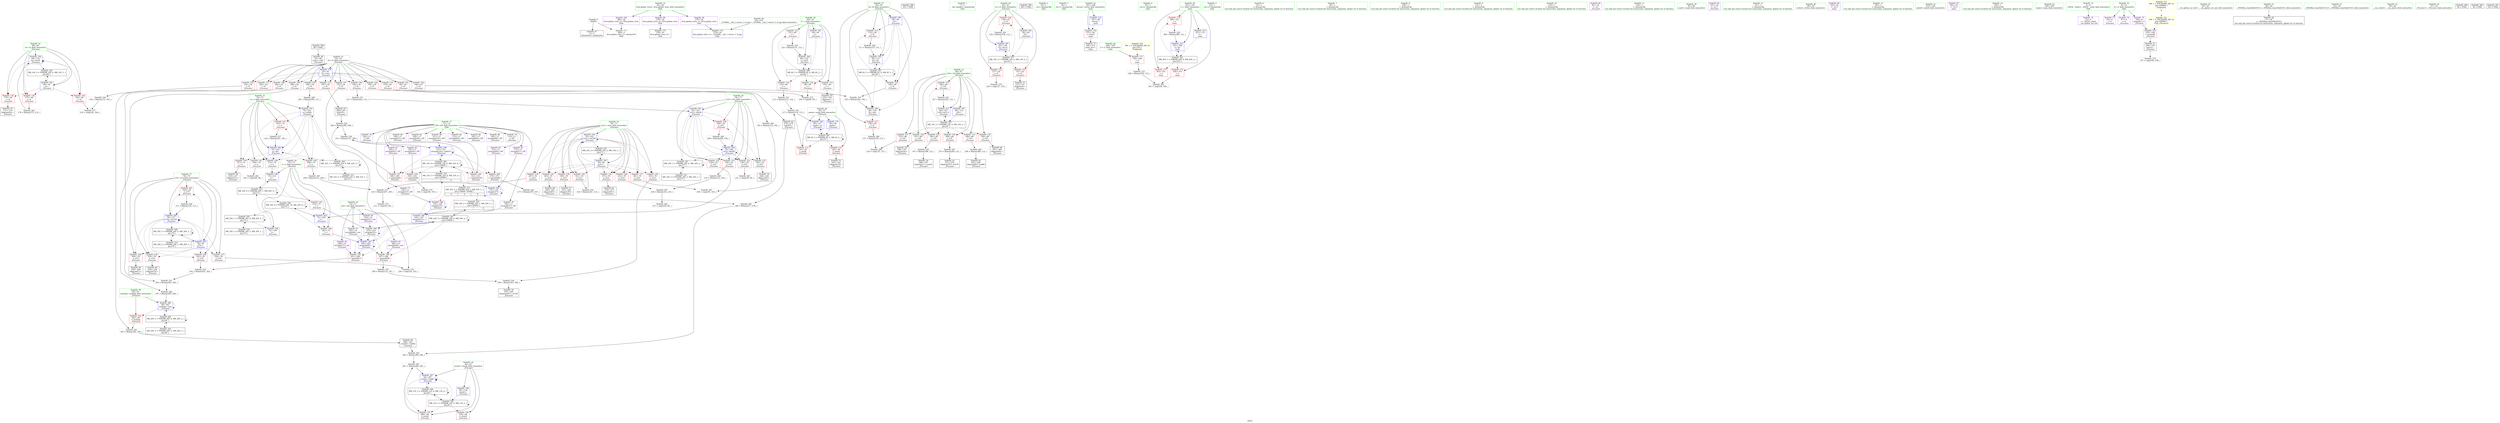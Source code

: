 digraph "SVFG" {
	label="SVFG";

	Node0x5580ebcca850 [shape=record,color=grey,label="{NodeID: 0\nNullPtr}"];
	Node0x5580ebcca850 -> Node0x5580ebcf4650[style=solid];
	Node0x5580ebcca850 -> Node0x5580ebcfd160[style=solid];
	Node0x5580ebd05e40 [shape=record,color=grey,label="{NodeID: 277\n165 = cmp(162, 164, )\n}"];
	Node0x5580ebcf8040 [shape=record,color=blue,label="{NodeID: 194\n68\<--176\nm\<--inc29\n_Z5scasev\n}"];
	Node0x5580ebcf8040 -> Node0x5580ebcfae70[style=dashed];
	Node0x5580ebcf8040 -> Node0x5580ebcfaf40[style=dashed];
	Node0x5580ebcf8040 -> Node0x5580ebcfb010[style=dashed];
	Node0x5580ebcf8040 -> Node0x5580ebcf8040[style=dashed];
	Node0x5580ebcf8040 -> Node0x5580ebd1e1a0[style=dashed];
	Node0x5580ebcf4c00 [shape=record,color=red,label="{NodeID: 111\n281\<--54\n\<--N\n_Z5scasev\n}"];
	Node0x5580ebcf4c00 -> Node0x5580ebd047c0[style=solid];
	Node0x5580ebcf35f0 [shape=record,color=green,label="{NodeID: 28\n60\<--61\ni\<--i_field_insensitive\n_Z5scasev\n}"];
	Node0x5580ebcf35f0 -> Node0x5580ebcfa170[style=solid];
	Node0x5580ebcf35f0 -> Node0x5580ebcfa240[style=solid];
	Node0x5580ebcf35f0 -> Node0x5580ebcfa310[style=solid];
	Node0x5580ebcf35f0 -> Node0x5580ebcfa3e0[style=solid];
	Node0x5580ebcf35f0 -> Node0x5580ebcfd4d0[style=solid];
	Node0x5580ebcf35f0 -> Node0x5580ebcfd740[style=solid];
	Node0x5580ebd39170 [shape=record,color=black,label="{NodeID: 388\n355 = PHI()\n}"];
	Node0x5580ebcfb280 [shape=record,color=red,label="{NodeID: 139\n207\<--70\n\<--m31\n_Z5scasev\n}"];
	Node0x5580ebcfb280 -> Node0x5580ebd01230[style=solid];
	Node0x5580ebcf5e20 [shape=record,color=black,label="{NodeID: 56\n188\<--187\nidxprom37\<--sub36\n_Z5scasev\n}"];
	Node0x5580ebd1faa0 [shape=record,color=black,label="{NodeID: 333\nMR_26V_2 = PHI(MR_26V_3, MR_26V_1, )\npts\{79 \}\n}"];
	Node0x5580ebd1faa0 -> Node0x5580ebd14b70[style=dashed];
	Node0x5580ebcf94f0 [shape=record,color=grey,label="{NodeID: 250\n322 = Binary(321, 112, )\n}"];
	Node0x5580ebcf94f0 -> Node0x5580ebcf8d40[style=solid];
	Node0x5580ebcfc940 [shape=record,color=red,label="{NodeID: 167\n296\<--295\n\<--arrayidx92\n_Z5scasev\n}"];
	Node0x5580ebcfc940 -> Node0x5580ebd01530[style=solid];
	Node0x5580ebcf74e0 [shape=record,color=purple,label="{NodeID: 84\n272\<--11\narrayidx80\<--DP\n_Z5scasev\n}"];
	Node0x5580ebced030 [shape=record,color=green,label="{NodeID: 1\n7\<--1\n__dso_handle\<--dummyObj\nGlob }"];
	Node0x5580ebd05fc0 [shape=record,color=grey,label="{NodeID: 278\n128 = cmp(127, 129, )\n}"];
	Node0x5580ebcf8110 [shape=record,color=blue,label="{NodeID: 195\n70\<--94\nm31\<--\n_Z5scasev\n}"];
	Node0x5580ebcf8110 -> Node0x5580ebcfb0e0[style=dashed];
	Node0x5580ebcf8110 -> Node0x5580ebcfb1b0[style=dashed];
	Node0x5580ebcf8110 -> Node0x5580ebcfb280[style=dashed];
	Node0x5580ebcf8110 -> Node0x5580ebcfb350[style=dashed];
	Node0x5580ebcf8110 -> Node0x5580ebcfb420[style=dashed];
	Node0x5580ebcf8110 -> Node0x5580ebcfb4f0[style=dashed];
	Node0x5580ebcf8110 -> Node0x5580ebcfb5c0[style=dashed];
	Node0x5580ebcf8110 -> Node0x5580ebcfb690[style=dashed];
	Node0x5580ebcf8110 -> Node0x5580ebcf8d40[style=dashed];
	Node0x5580ebcf8110 -> Node0x5580ebd1e6a0[style=dashed];
	Node0x5580ebcf4cd0 [shape=record,color=red,label="{NodeID: 112\n297\<--54\n\<--N\n_Z5scasev\n}"];
	Node0x5580ebcf4cd0 -> Node0x5580ebcf6710[style=solid];
	Node0x5580ebcf36c0 [shape=record,color=green,label="{NodeID: 29\n62\<--63\ni5\<--i5_field_insensitive\n_Z5scasev\n}"];
	Node0x5580ebcf36c0 -> Node0x5580ebcfa4b0[style=solid];
	Node0x5580ebcf36c0 -> Node0x5580ebcfa580[style=solid];
	Node0x5580ebcf36c0 -> Node0x5580ebcfa650[style=solid];
	Node0x5580ebcf36c0 -> Node0x5580ebcfd810[style=solid];
	Node0x5580ebcf36c0 -> Node0x5580ebcfd9b0[style=solid];
	Node0x5580ebd39240 [shape=record,color=black,label="{NodeID: 389\n365 = PHI()\n}"];
	Node0x5580ebcfb350 [shape=record,color=red,label="{NodeID: 140\n233\<--70\n\<--m31\n_Z5scasev\n}"];
	Node0x5580ebcfb350 -> Node0x5580ebd04f40[style=solid];
	Node0x5580ebcf5ef0 [shape=record,color=black,label="{NodeID: 57\n191\<--190\nidxprom39\<--\n_Z5scasev\n}"];
	Node0x5580ebd1ffa0 [shape=record,color=black,label="{NodeID: 334\nMR_28V_2 = PHI(MR_28V_3, MR_28V_1, )\npts\{81 \}\n}"];
	Node0x5580ebd1ffa0 -> Node0x5580ebd15070[style=dashed];
	Node0x5580ebcf9670 [shape=record,color=grey,label="{NodeID: 251\n115 = Binary(112, 114, )\n}"];
	Node0x5580ebcf9670 -> Node0x5580ebcf9970[style=solid];
	Node0x5580ebcfca10 [shape=record,color=red,label="{NodeID: 168\n307\<--306\n\<--arrayidx98\n_Z5scasev\n}"];
	Node0x5580ebcfca10 -> Node0x5580ebd00f30[style=solid];
	Node0x5580ebcf75b0 [shape=record,color=purple,label="{NodeID: 85\n275\<--11\narrayidx82\<--DP\n_Z5scasev\n}"];
	Node0x5580ebcf75b0 -> Node0x5580ebcfc870[style=solid];
	Node0x5580ebccad00 [shape=record,color=green,label="{NodeID: 2\n16\<--1\n.str\<--dummyObj\nGlob }"];
	Node0x5580ebd06140 [shape=record,color=grey,label="{NodeID: 279\n194 = cmp(193, 195, )\n}"];
	Node0x5580ebcf81e0 [shape=record,color=blue,label="{NodeID: 196\n72\<--199\nt\<--\n_Z5scasev\n}"];
	Node0x5580ebcf81e0 -> Node0x5580ebd1c8a0[style=dashed];
	Node0x5580ebcf4da0 [shape=record,color=red,label="{NodeID: 113\n116\<--56\n\<--mask\n_Z5scasev\n}"];
	Node0x5580ebcf4da0 -> Node0x5580ebcf9970[style=solid];
	Node0x5580ebcf3790 [shape=record,color=green,label="{NodeID: 30\n64\<--65\nresult\<--result_field_insensitive\n_Z5scasev\n}"];
	Node0x5580ebcf3790 -> Node0x5580ebcfa720[style=solid];
	Node0x5580ebcf3790 -> Node0x5580ebcfa7f0[style=solid];
	Node0x5580ebcf3790 -> Node0x5580ebcfdc20[style=solid];
	Node0x5580ebcf3790 -> Node0x5580ebcf8ad0[style=solid];
	Node0x5580ebcfb420 [shape=record,color=red,label="{NodeID: 141\n273\<--70\n\<--m31\n_Z5scasev\n}"];
	Node0x5580ebcfb420 -> Node0x5580ebcf6300[style=solid];
	Node0x5580ebcf5fc0 [shape=record,color=black,label="{NodeID: 58\n218\<--217\nidxprom51\<--\n_Z5scasev\n}"];
	Node0x5580ebd204a0 [shape=record,color=black,label="{NodeID: 335\nMR_32V_5 = PHI(MR_32V_8, MR_32V_4, )\npts\{130000 \}\n|{|<s2>8}}"];
	Node0x5580ebd204a0 -> Node0x5580ebcf7f70[style=dashed];
	Node0x5580ebd204a0 -> Node0x5580ebd15570[style=dashed];
	Node0x5580ebd204a0:s2 -> Node0x5580ebd1be70[style=dashed,color=blue];
	Node0x5580ebcf97f0 [shape=record,color=grey,label="{NodeID: 252\n265 = Binary(263, 264, )\n}"];
	Node0x5580ebcf97f0 -> Node0x5580ebcf8ef0[style=solid];
	Node0x5580ebcfcae0 [shape=record,color=red,label="{NodeID: 169\n312\<--311\n\<--arrayidx102\n_Z5scasev\n}"];
	Node0x5580ebcfcae0 -> Node0x5580ebd013b0[style=solid];
	Node0x5580ebcf7680 [shape=record,color=purple,label="{NodeID: 86\n292\<--11\narrayidx90\<--DP\n_Z5scasev\n}"];
	Node0x5580ebcce440 [shape=record,color=green,label="{NodeID: 3\n18\<--1\n.str.1\<--dummyObj\nGlob }"];
	Node0x5580ebd062c0 [shape=record,color=grey,label="{NodeID: 280\n158 = cmp(155, 157, )\n}"];
	Node0x5580ebcf82b0 [shape=record,color=blue,label="{NodeID: 197\n74\<--201\nx\<--sub44\n_Z5scasev\n}"];
	Node0x5580ebcf82b0 -> Node0x5580ebcfb900[style=dashed];
	Node0x5580ebcf82b0 -> Node0x5580ebcfb9d0[style=dashed];
	Node0x5580ebcf82b0 -> Node0x5580ebcfbaa0[style=dashed];
	Node0x5580ebcf82b0 -> Node0x5580ebcfbb70[style=dashed];
	Node0x5580ebcf82b0 -> Node0x5580ebcfbc40[style=dashed];
	Node0x5580ebcf82b0 -> Node0x5580ebcf8520[style=dashed];
	Node0x5580ebcf82b0 -> Node0x5580ebd13d70[style=dashed];
	Node0x5580ebcf4e70 [shape=record,color=red,label="{NodeID: 114\n142\<--56\n\<--mask\n_Z5scasev\n}"];
	Node0x5580ebcf4e70 -> Node0x5580ebcf5bb0[style=solid];
	Node0x5580ebcf3860 [shape=record,color=green,label="{NodeID: 31\n66\<--67\ni16\<--i16_field_insensitive\n_Z5scasev\n}"];
	Node0x5580ebcf3860 -> Node0x5580ebcfa8c0[style=solid];
	Node0x5580ebcf3860 -> Node0x5580ebcfa990[style=solid];
	Node0x5580ebcf3860 -> Node0x5580ebcfaa60[style=solid];
	Node0x5580ebcf3860 -> Node0x5580ebcfab30[style=solid];
	Node0x5580ebcf3860 -> Node0x5580ebcfac00[style=solid];
	Node0x5580ebcf3860 -> Node0x5580ebcfacd0[style=solid];
	Node0x5580ebcf3860 -> Node0x5580ebcfada0[style=solid];
	Node0x5580ebcf3860 -> Node0x5580ebcfdcf0[style=solid];
	Node0x5580ebcf3860 -> Node0x5580ebcf8e10[style=solid];
	Node0x5580ebcfb4f0 [shape=record,color=red,label="{NodeID: 142\n293\<--70\n\<--m31\n_Z5scasev\n}"];
	Node0x5580ebcfb4f0 -> Node0x5580ebcf6640[style=solid];
	Node0x5580ebcf6090 [shape=record,color=black,label="{NodeID: 59\n244\<--243\nidxprom65\<--\n_Z5scasev\n}"];
	Node0x5580ebd209a0 [shape=record,color=black,label="{NodeID: 336\nMR_34V_2 = PHI(MR_34V_3, MR_34V_1, )\npts\{150000 \}\n|{|<s1>8}}"];
	Node0x5580ebd209a0 -> Node0x5580ebd15a70[style=dashed];
	Node0x5580ebd209a0:s1 -> Node0x5580ebd1be70[style=dashed,color=blue];
	Node0x5580ebcf9970 [shape=record,color=grey,label="{NodeID: 253\n117 = Binary(116, 115, )\n}"];
	Node0x5580ebcf9970 -> Node0x5580ebcfd670[style=solid];
	Node0x5580ebcfcbb0 [shape=record,color=red,label="{NodeID: 170\n372\<--347\n\<--retval\nmain\n}"];
	Node0x5580ebcfcbb0 -> Node0x5580ebcf6a50[style=solid];
	Node0x5580ebcf7750 [shape=record,color=purple,label="{NodeID: 87\n295\<--11\narrayidx92\<--DP\n_Z5scasev\n}"];
	Node0x5580ebcf7750 -> Node0x5580ebcfc940[style=solid];
	Node0x5580ebcce4d0 [shape=record,color=green,label="{NodeID: 4\n20\<--1\n.str.2\<--dummyObj\nGlob }"];
	Node0x5580ebd06440 [shape=record,color=grey,label="{NodeID: 281\n184 = cmp(181, 183, )\n}"];
	Node0x5580ebcf8380 [shape=record,color=blue,label="{NodeID: 198\n72\<--213\nt\<--\n_Z5scasev\n}"];
	Node0x5580ebcf8380 -> Node0x5580ebcfb760[style=dashed];
	Node0x5580ebcf8380 -> Node0x5580ebd1c8a0[style=dashed];
	Node0x5580ebcf9f00 [shape=record,color=red,label="{NodeID: 115\n110\<--58\n\<--K\n_Z5scasev\n}"];
	Node0x5580ebcf9f00 -> Node0x5580ebcf9370[style=solid];
	Node0x5580ebcf3930 [shape=record,color=green,label="{NodeID: 32\n68\<--69\nm\<--m_field_insensitive\n_Z5scasev\n}"];
	Node0x5580ebcf3930 -> Node0x5580ebcfae70[style=solid];
	Node0x5580ebcf3930 -> Node0x5580ebcfaf40[style=solid];
	Node0x5580ebcf3930 -> Node0x5580ebcfb010[style=solid];
	Node0x5580ebcf3930 -> Node0x5580ebcf7ea0[style=solid];
	Node0x5580ebcf3930 -> Node0x5580ebcf8040[style=solid];
	Node0x5580ebcfb5c0 [shape=record,color=red,label="{NodeID: 143\n303\<--70\n\<--m31\n_Z5scasev\n}"];
	Node0x5580ebcfb5c0 -> Node0x5580ebd010b0[style=solid];
	Node0x5580ebcf6160 [shape=record,color=black,label="{NodeID: 60\n259\<--258\nidxprom74\<--\n_Z5scasev\n}"];
	Node0x5580ebcf9af0 [shape=record,color=grey,label="{NodeID: 254\n122 = Binary(121, 112, )\n}"];
	Node0x5580ebcf9af0 -> Node0x5580ebcfd740[style=solid];
	Node0x5580ebcfcc80 [shape=record,color=red,label="{NodeID: 171\n359\<--349\n\<--C\nmain\n}"];
	Node0x5580ebcfcc80 -> Node0x5580ebd056c0[style=solid];
	Node0x5580ebcf7820 [shape=record,color=purple,label="{NodeID: 88\n302\<--11\narrayidx96\<--DP\n_Z5scasev\n}"];
	Node0x5580ebcce200 [shape=record,color=green,label="{NodeID: 5\n22\<--1\n.str.3\<--dummyObj\nGlob }"];
	Node0x5580ebd065c0 [shape=record,color=grey,label="{NodeID: 282\n237 = cmp(236, 94, )\n}"];
	Node0x5580ebcf8450 [shape=record,color=blue,label="{NodeID: 199\n219\<--216\narrayidx52\<--\n_Z5scasev\n}"];
	Node0x5580ebcf8450 -> Node0x5580ebcfc7a0[style=dashed];
	Node0x5580ebcf8450 -> Node0x5580ebcfca10[style=dashed];
	Node0x5580ebcf8450 -> Node0x5580ebcf8450[style=dashed];
	Node0x5580ebcf8450 -> Node0x5580ebcf8790[style=dashed];
	Node0x5580ebcf8450 -> Node0x5580ebd15a70[style=dashed];
	Node0x5580ebcf9fd0 [shape=record,color=red,label="{NodeID: 116\n149\<--58\n\<--K\n_Z5scasev\n}"];
	Node0x5580ebcf9fd0 -> Node0x5580ebd053c0[style=solid];
	Node0x5580ebcf3a00 [shape=record,color=green,label="{NodeID: 33\n70\<--71\nm31\<--m31_field_insensitive\n_Z5scasev\n}"];
	Node0x5580ebcf3a00 -> Node0x5580ebcfb0e0[style=solid];
	Node0x5580ebcf3a00 -> Node0x5580ebcfb1b0[style=solid];
	Node0x5580ebcf3a00 -> Node0x5580ebcfb280[style=solid];
	Node0x5580ebcf3a00 -> Node0x5580ebcfb350[style=solid];
	Node0x5580ebcf3a00 -> Node0x5580ebcfb420[style=solid];
	Node0x5580ebcf3a00 -> Node0x5580ebcfb4f0[style=solid];
	Node0x5580ebcf3a00 -> Node0x5580ebcfb5c0[style=solid];
	Node0x5580ebcf3a00 -> Node0x5580ebcfb690[style=solid];
	Node0x5580ebcf3a00 -> Node0x5580ebcf8110[style=solid];
	Node0x5580ebcf3a00 -> Node0x5580ebcf8d40[style=solid];
	Node0x5580ebcfb690 [shape=record,color=red,label="{NodeID: 144\n321\<--70\n\<--m31\n_Z5scasev\n}"];
	Node0x5580ebcfb690 -> Node0x5580ebcf94f0[style=solid];
	Node0x5580ebcf6230 [shape=record,color=black,label="{NodeID: 61\n271\<--270\nidxprom79\<--sub78\n_Z5scasev\n}"];
	Node0x5580ebcf9c70 [shape=record,color=grey,label="{NodeID: 255\n263 = Binary(261, 262, )\n}"];
	Node0x5580ebcf9c70 -> Node0x5580ebcf97f0[style=solid];
	Node0x5580ebcfcd50 [shape=record,color=red,label="{NodeID: 172\n358\<--351\n\<--i\nmain\n}"];
	Node0x5580ebcfcd50 -> Node0x5580ebd06a40[style=solid];
	Node0x5580ebcf78f0 [shape=record,color=purple,label="{NodeID: 89\n311\<--11\narrayidx102\<--DP\n_Z5scasev\n}"];
	Node0x5580ebcf78f0 -> Node0x5580ebcfcae0[style=solid];
	Node0x5580ebcf78f0 -> Node0x5580ebcf8ba0[style=solid];
	Node0x5580ebcce290 [shape=record,color=green,label="{NodeID: 6\n25\<--1\n\<--dummyObj\nCan only get source location for instruction, argument, global var or function.}"];
	Node0x5580ebd06740 [shape=record,color=grey,label="{NodeID: 283\n231 = cmp(230, 94, )\n}"];
	Node0x5580ebcf8520 [shape=record,color=blue,label="{NodeID: 200\n74\<--223\nx\<--dec\n_Z5scasev\n}"];
	Node0x5580ebcf8520 -> Node0x5580ebcfb900[style=dashed];
	Node0x5580ebcf8520 -> Node0x5580ebcfb9d0[style=dashed];
	Node0x5580ebcf8520 -> Node0x5580ebcfbaa0[style=dashed];
	Node0x5580ebcf8520 -> Node0x5580ebcfbb70[style=dashed];
	Node0x5580ebcf8520 -> Node0x5580ebcfbc40[style=dashed];
	Node0x5580ebcf8520 -> Node0x5580ebcf8520[style=dashed];
	Node0x5580ebcf8520 -> Node0x5580ebd13d70[style=dashed];
	Node0x5580ebcfa0a0 [shape=record,color=red,label="{NodeID: 117\n156\<--58\n\<--K\n_Z5scasev\n}"];
	Node0x5580ebcfa0a0 -> Node0x5580ebd04dc0[style=solid];
	Node0x5580ebcf3ad0 [shape=record,color=green,label="{NodeID: 34\n72\<--73\nt\<--t_field_insensitive\n_Z5scasev\n}"];
	Node0x5580ebcf3ad0 -> Node0x5580ebcfb760[style=solid];
	Node0x5580ebcf3ad0 -> Node0x5580ebcfb830[style=solid];
	Node0x5580ebcf3ad0 -> Node0x5580ebcf81e0[style=solid];
	Node0x5580ebcf3ad0 -> Node0x5580ebcf8380[style=solid];
	Node0x5580ebcf3ad0 -> Node0x5580ebcf86c0[style=solid];
	Node0x5580ebcfb760 [shape=record,color=red,label="{NodeID: 145\n216\<--72\n\<--t\n_Z5scasev\n}"];
	Node0x5580ebcfb760 -> Node0x5580ebcf8450[style=solid];
	Node0x5580ebcf6300 [shape=record,color=black,label="{NodeID: 62\n274\<--273\nidxprom81\<--\n_Z5scasev\n}"];
	Node0x5580ebcf9df0 [shape=record,color=grey,label="{NodeID: 256\n187 = Binary(186, 112, )\n}"];
	Node0x5580ebcf9df0 -> Node0x5580ebcf5e20[style=solid];
	Node0x5580ebcfce20 [shape=record,color=red,label="{NodeID: 173\n363\<--351\n\<--i\nmain\n}"];
	Node0x5580ebcf79c0 [shape=record,color=purple,label="{NodeID: 90\n219\<--14\narrayidx52\<--nxt\n_Z5scasev\n}"];
	Node0x5580ebcf79c0 -> Node0x5580ebcf8450[style=solid];
	Node0x5580ebcce320 [shape=record,color=green,label="{NodeID: 7\n94\<--1\n\<--dummyObj\nCan only get source location for instruction, argument, global var or function.}"];
	Node0x5580ebd068c0 [shape=record,color=grey,label="{NodeID: 284\n205 = cmp(204, 94, )\n}"];
	Node0x5580ebcf85f0 [shape=record,color=blue,label="{NodeID: 201\n76\<--227\nx55\<--sub56\n_Z5scasev\n}"];
	Node0x5580ebcf85f0 -> Node0x5580ebcfbd10[style=dashed];
	Node0x5580ebcf85f0 -> Node0x5580ebcfbde0[style=dashed];
	Node0x5580ebcf85f0 -> Node0x5580ebcfbeb0[style=dashed];
	Node0x5580ebcf85f0 -> Node0x5580ebcfbf80[style=dashed];
	Node0x5580ebcf85f0 -> Node0x5580ebcfc050[style=dashed];
	Node0x5580ebcf85f0 -> Node0x5580ebcf8860[style=dashed];
	Node0x5580ebcf85f0 -> Node0x5580ebd14a80[style=dashed];
	Node0x5580ebcfa170 [shape=record,color=red,label="{NodeID: 118\n98\<--60\n\<--i\n_Z5scasev\n}"];
	Node0x5580ebcfa170 -> Node0x5580ebd05b40[style=solid];
	Node0x5580ebcf3ba0 [shape=record,color=green,label="{NodeID: 35\n74\<--75\nx\<--x_field_insensitive\n_Z5scasev\n}"];
	Node0x5580ebcf3ba0 -> Node0x5580ebcfb900[style=solid];
	Node0x5580ebcf3ba0 -> Node0x5580ebcfb9d0[style=solid];
	Node0x5580ebcf3ba0 -> Node0x5580ebcfbaa0[style=solid];
	Node0x5580ebcf3ba0 -> Node0x5580ebcfbb70[style=solid];
	Node0x5580ebcf3ba0 -> Node0x5580ebcfbc40[style=solid];
	Node0x5580ebcf3ba0 -> Node0x5580ebcf82b0[style=solid];
	Node0x5580ebcf3ba0 -> Node0x5580ebcf8520[style=solid];
	Node0x5580ebcfb830 [shape=record,color=red,label="{NodeID: 146\n242\<--72\n\<--t\n_Z5scasev\n}"];
	Node0x5580ebcfb830 -> Node0x5580ebcf8790[style=solid];
	Node0x5580ebcf63d0 [shape=record,color=black,label="{NodeID: 63\n279\<--278\nconv83\<--\n_Z5scasev\n}"];
	Node0x5580ebcf63d0 -> Node0x5580ebd04940[style=solid];
	Node0x5580ebd04040 [shape=record,color=grey,label="{NodeID: 257\n223 = Binary(222, 199, )\n}"];
	Node0x5580ebd04040 -> Node0x5580ebcf8520[style=solid];
	Node0x5580ebcfcef0 [shape=record,color=red,label="{NodeID: 174\n368\<--351\n\<--i\nmain\n}"];
	Node0x5580ebcfcef0 -> Node0x5580ebd041c0[style=solid];
	Node0x5580ebcf7a90 [shape=record,color=purple,label="{NodeID: 91\n245\<--14\narrayidx66\<--nxt\n_Z5scasev\n}"];
	Node0x5580ebcf7a90 -> Node0x5580ebcf8790[style=solid];
	Node0x5580ebcceb50 [shape=record,color=green,label="{NodeID: 8\n108\<--1\n\<--dummyObj\nCan only get source location for instruction, argument, global var or function.}"];
	Node0x5580ebd06a40 [shape=record,color=grey,label="{NodeID: 285\n361 = cmp(358, 360, )\n}"];
	Node0x5580ebcf86c0 [shape=record,color=blue,label="{NodeID: 202\n72\<--239\nt\<--\n_Z5scasev\n}"];
	Node0x5580ebcf86c0 -> Node0x5580ebcfb830[style=dashed];
	Node0x5580ebcf86c0 -> Node0x5580ebd11f70[style=dashed];
	Node0x5580ebcfa240 [shape=record,color=red,label="{NodeID: 119\n102\<--60\n\<--i\n_Z5scasev\n}"];
	Node0x5580ebcfa240 -> Node0x5580ebcf5940[style=solid];
	Node0x5580ebcf3c70 [shape=record,color=green,label="{NodeID: 36\n76\<--77\nx55\<--x55_field_insensitive\n_Z5scasev\n}"];
	Node0x5580ebcf3c70 -> Node0x5580ebcfbd10[style=solid];
	Node0x5580ebcf3c70 -> Node0x5580ebcfbde0[style=solid];
	Node0x5580ebcf3c70 -> Node0x5580ebcfbeb0[style=solid];
	Node0x5580ebcf3c70 -> Node0x5580ebcfbf80[style=solid];
	Node0x5580ebcf3c70 -> Node0x5580ebcfc050[style=solid];
	Node0x5580ebcf3c70 -> Node0x5580ebcf85f0[style=solid];
	Node0x5580ebcf3c70 -> Node0x5580ebcf8860[style=solid];
	Node0x5580ebd19670 [shape=record,color=black,label="{NodeID: 313\nMR_10V_3 = PHI(MR_10V_4, MR_10V_2, )\npts\{63 \}\n}"];
	Node0x5580ebd19670 -> Node0x5580ebcfa4b0[style=dashed];
	Node0x5580ebd19670 -> Node0x5580ebcfa580[style=dashed];
	Node0x5580ebd19670 -> Node0x5580ebcfa650[style=dashed];
	Node0x5580ebd19670 -> Node0x5580ebcfd9b0[style=dashed];
	Node0x5580ebcfb900 [shape=record,color=red,label="{NodeID: 147\n204\<--74\n\<--x\n_Z5scasev\n}"];
	Node0x5580ebcfb900 -> Node0x5580ebd068c0[style=solid];
	Node0x5580ebcf64a0 [shape=record,color=black,label="{NodeID: 64\n284\<--283\nconv85\<--sub84\n_Z5scasev\n}"];
	Node0x5580ebcf64a0 -> Node0x5580ebd01e30[style=solid];
	Node0x5580ebd041c0 [shape=record,color=grey,label="{NodeID: 258\n369 = Binary(368, 112, )\n}"];
	Node0x5580ebd041c0 -> Node0x5580ebcfffb0[style=solid];
	Node0x5580ebcfcfc0 [shape=record,color=blue,label="{NodeID: 175\n378\<--25\nllvm.global_ctors_0\<--\nGlob }"];
	Node0x5580ebcf7b60 [shape=record,color=purple,label="{NodeID: 92\n260\<--14\narrayidx75\<--nxt\n_Z5scasev\n}"];
	Node0x5580ebcf7b60 -> Node0x5580ebcfc7a0[style=solid];
	Node0x5580ebccebe0 [shape=record,color=green,label="{NodeID: 9\n112\<--1\n\<--dummyObj\nCan only get source location for instruction, argument, global var or function.}"];
	Node0x5580ebcf8790 [shape=record,color=blue,label="{NodeID: 203\n245\<--242\narrayidx66\<--\n_Z5scasev\n}"];
	Node0x5580ebcf8790 -> Node0x5580ebcfc7a0[style=dashed];
	Node0x5580ebcf8790 -> Node0x5580ebcfca10[style=dashed];
	Node0x5580ebcf8790 -> Node0x5580ebcf8790[style=dashed];
	Node0x5580ebcf8790 -> Node0x5580ebd15a70[style=dashed];
	Node0x5580ebcfa310 [shape=record,color=red,label="{NodeID: 120\n114\<--60\n\<--i\n_Z5scasev\n}"];
	Node0x5580ebcfa310 -> Node0x5580ebcf9670[style=solid];
	Node0x5580ebcf3d40 [shape=record,color=green,label="{NodeID: 37\n78\<--79\nx70\<--x70_field_insensitive\n_Z5scasev\n}"];
	Node0x5580ebcf3d40 -> Node0x5580ebcfc120[style=solid];
	Node0x5580ebcf3d40 -> Node0x5580ebcfc1f0[style=solid];
	Node0x5580ebcf3d40 -> Node0x5580ebcfc2c0[style=solid];
	Node0x5580ebcf3d40 -> Node0x5580ebcfc390[style=solid];
	Node0x5580ebcf3d40 -> Node0x5580ebcfc460[style=solid];
	Node0x5580ebcf3d40 -> Node0x5580ebcf8930[style=solid];
	Node0x5580ebcf3d40 -> Node0x5580ebcf8c70[style=solid];
	Node0x5580ebcfb9d0 [shape=record,color=red,label="{NodeID: 148\n208\<--74\n\<--x\n_Z5scasev\n}"];
	Node0x5580ebcfb9d0 -> Node0x5580ebd04c40[style=solid];
	Node0x5580ebcf6570 [shape=record,color=black,label="{NodeID: 65\n291\<--290\nidxprom89\<--sub88\n_Z5scasev\n}"];
	Node0x5580ebd04340 [shape=record,color=grey,label="{NodeID: 259\n139 = Binary(138, 112, )\n}"];
	Node0x5580ebd04340 -> Node0x5580ebcfd9b0[style=solid];
	Node0x5580ebcfd090 [shape=record,color=blue,label="{NodeID: 176\n379\<--26\nllvm.global_ctors_1\<--_GLOBAL__sub_I_voover_3_0.cpp\nGlob }"];
	Node0x5580ebcf7c30 [shape=record,color=purple,label="{NodeID: 93\n306\<--14\narrayidx98\<--nxt\n_Z5scasev\n}"];
	Node0x5580ebcf7c30 -> Node0x5580ebcfca10[style=solid];
	Node0x5580ebccec70 [shape=record,color=green,label="{NodeID: 10\n129\<--1\n\<--dummyObj\nCan only get source location for instruction, argument, global var or function.}"];
	Node0x5580ebd11070 [shape=record,color=black,label="{NodeID: 287\nMR_4V_3 = PHI(MR_4V_5, MR_4V_2, )\npts\{57 \}\n}"];
	Node0x5580ebd11070 -> Node0x5580ebcf4da0[style=dashed];
	Node0x5580ebd11070 -> Node0x5580ebcf4e70[style=dashed];
	Node0x5580ebd11070 -> Node0x5580ebcfd670[style=dashed];
	Node0x5580ebd11070 -> Node0x5580ebd11070[style=dashed];
	Node0x5580ebcf8860 [shape=record,color=blue,label="{NodeID: 204\n76\<--249\nx55\<--dec68\n_Z5scasev\n}"];
	Node0x5580ebcf8860 -> Node0x5580ebcfbd10[style=dashed];
	Node0x5580ebcf8860 -> Node0x5580ebcfbde0[style=dashed];
	Node0x5580ebcf8860 -> Node0x5580ebcfbeb0[style=dashed];
	Node0x5580ebcf8860 -> Node0x5580ebcfbf80[style=dashed];
	Node0x5580ebcf8860 -> Node0x5580ebcfc050[style=dashed];
	Node0x5580ebcf8860 -> Node0x5580ebcf8860[style=dashed];
	Node0x5580ebcf8860 -> Node0x5580ebd14a80[style=dashed];
	Node0x5580ebcfa3e0 [shape=record,color=red,label="{NodeID: 121\n121\<--60\n\<--i\n_Z5scasev\n}"];
	Node0x5580ebcfa3e0 -> Node0x5580ebcf9af0[style=solid];
	Node0x5580ebcf3e10 [shape=record,color=green,label="{NodeID: 38\n80\<--81\nwaiting\<--waiting_field_insensitive\n_Z5scasev\n}"];
	Node0x5580ebcf3e10 -> Node0x5580ebcfc530[style=solid];
	Node0x5580ebcf3e10 -> Node0x5580ebcf8a00[style=solid];
	Node0x5580ebcfbaa0 [shape=record,color=red,label="{NodeID: 149\n213\<--74\n\<--x\n_Z5scasev\n}"];
	Node0x5580ebcfbaa0 -> Node0x5580ebcf8380[style=solid];
	Node0x5580ebcf6640 [shape=record,color=black,label="{NodeID: 66\n294\<--293\nidxprom91\<--\n_Z5scasev\n}"];
	Node0x5580ebd044c0 [shape=record,color=grey,label="{NodeID: 260\n290 = Binary(289, 112, )\n}"];
	Node0x5580ebd044c0 -> Node0x5580ebcf6570[style=solid];
	Node0x5580ebcfd160 [shape=record,color=blue, style = dotted,label="{NodeID: 177\n380\<--3\nllvm.global_ctors_2\<--dummyVal\nGlob }"];
	Node0x5580ebcf7d00 [shape=record,color=purple,label="{NodeID: 94\n82\<--16\n\<--.str\n_Z5scasev\n}"];
	Node0x5580ebcced00 [shape=record,color=green,label="{NodeID: 11\n136\<--1\n\<--dummyObj\nCan only get source location for instruction, argument, global var or function.}"];
	Node0x5580ebcf8930 [shape=record,color=blue,label="{NodeID: 205\n78\<--94\nx70\<--\n_Z5scasev\n}"];
	Node0x5580ebcf8930 -> Node0x5580ebcfc120[style=dashed];
	Node0x5580ebcf8930 -> Node0x5580ebcfc1f0[style=dashed];
	Node0x5580ebcf8930 -> Node0x5580ebcfc2c0[style=dashed];
	Node0x5580ebcf8930 -> Node0x5580ebcfc390[style=dashed];
	Node0x5580ebcf8930 -> Node0x5580ebcfc460[style=dashed];
	Node0x5580ebcf8930 -> Node0x5580ebcf8c70[style=dashed];
	Node0x5580ebcf8930 -> Node0x5580ebd14b70[style=dashed];
	Node0x5580ebcfa4b0 [shape=record,color=red,label="{NodeID: 122\n127\<--62\n\<--i5\n_Z5scasev\n}"];
	Node0x5580ebcfa4b0 -> Node0x5580ebd05fc0[style=solid];
	Node0x5580ebcf3ee0 [shape=record,color=green,label="{NodeID: 39\n85\<--86\nscanf\<--scanf_field_insensitive\n}"];
	Node0x5580ebcfbb70 [shape=record,color=red,label="{NodeID: 150\n217\<--74\n\<--x\n_Z5scasev\n}"];
	Node0x5580ebcfbb70 -> Node0x5580ebcf5fc0[style=solid];
	Node0x5580ebcf6710 [shape=record,color=black,label="{NodeID: 67\n298\<--297\nconv93\<--\n_Z5scasev\n}"];
	Node0x5580ebcf6710 -> Node0x5580ebd01530[style=solid];
	Node0x5580ebd04640 [shape=record,color=grey,label="{NodeID: 261\n287 = Binary(286, 285, )\n}"];
	Node0x5580ebd04640 -> Node0x5580ebcf8ad0[style=solid];
	Node0x5580ebcfd260 [shape=record,color=blue,label="{NodeID: 178\n54\<--91\nN\<--conv\n_Z5scasev\n}"];
	Node0x5580ebcfd260 -> Node0x5580ebcf5400[style=dashed];
	Node0x5580ebcfd260 -> Node0x5580ebcf54d0[style=dashed];
	Node0x5580ebcfd260 -> Node0x5580ebcf55a0[style=dashed];
	Node0x5580ebcfd260 -> Node0x5580ebcf5670[style=dashed];
	Node0x5580ebcfd260 -> Node0x5580ebcf4720[style=dashed];
	Node0x5580ebcfd260 -> Node0x5580ebcf47f0[style=dashed];
	Node0x5580ebcfd260 -> Node0x5580ebcf48c0[style=dashed];
	Node0x5580ebcfd260 -> Node0x5580ebcf4990[style=dashed];
	Node0x5580ebcfd260 -> Node0x5580ebcf4a60[style=dashed];
	Node0x5580ebcfd260 -> Node0x5580ebcf4b30[style=dashed];
	Node0x5580ebcfd260 -> Node0x5580ebcf4c00[style=dashed];
	Node0x5580ebcfd260 -> Node0x5580ebcf4cd0[style=dashed];
	Node0x5580ebcf7dd0 [shape=record,color=purple,label="{NodeID: 95\n331\<--18\n\<--.str.1\n_Z5scasev\n}"];
	Node0x5580ebccf930 [shape=record,color=green,label="{NodeID: 12\n147\<--1\n\<--dummyObj\nCan only get source location for instruction, argument, global var or function.}"];
	Node0x5580ebd11a70 [shape=record,color=black,label="{NodeID: 289\nMR_8V_3 = PHI(MR_8V_4, MR_8V_2, )\npts\{61 \}\n}"];
	Node0x5580ebd11a70 -> Node0x5580ebcfa170[style=dashed];
	Node0x5580ebd11a70 -> Node0x5580ebcfa240[style=dashed];
	Node0x5580ebd11a70 -> Node0x5580ebcfa310[style=dashed];
	Node0x5580ebd11a70 -> Node0x5580ebcfa3e0[style=dashed];
	Node0x5580ebd11a70 -> Node0x5580ebcfd740[style=dashed];
	Node0x5580ebcf8a00 [shape=record,color=blue,label="{NodeID: 206\n80\<--267\nwaiting\<--rem\n_Z5scasev\n}"];
	Node0x5580ebcf8a00 -> Node0x5580ebcfc530[style=dashed];
	Node0x5580ebcf8a00 -> Node0x5580ebcf8a00[style=dashed];
	Node0x5580ebcf8a00 -> Node0x5580ebd15070[style=dashed];
	Node0x5580ebcfa580 [shape=record,color=red,label="{NodeID: 123\n131\<--62\n\<--i5\n_Z5scasev\n}"];
	Node0x5580ebcfa580 -> Node0x5580ebcf5ae0[style=solid];
	Node0x5580ebcf3fe0 [shape=record,color=green,label="{NodeID: 40\n89\<--90\nstrlen\<--strlen_field_insensitive\n}"];
	Node0x5580ebcfbc40 [shape=record,color=red,label="{NodeID: 151\n222\<--74\n\<--x\n_Z5scasev\n}"];
	Node0x5580ebcfbc40 -> Node0x5580ebd04040[style=solid];
	Node0x5580ebcf67e0 [shape=record,color=black,label="{NodeID: 68\n301\<--300\nidxprom95\<--\n_Z5scasev\n}"];
	Node0x5580ebd047c0 [shape=record,color=grey,label="{NodeID: 262\n283 = Binary(281, 282, )\n}"];
	Node0x5580ebd047c0 -> Node0x5580ebcf64a0[style=solid];
	Node0x5580ebcfd330 [shape=record,color=blue,label="{NodeID: 179\n56\<--94\nmask\<--\n_Z5scasev\n}"];
	Node0x5580ebcfd330 -> Node0x5580ebd11070[style=dashed];
	Node0x5580ebcf4f60 [shape=record,color=purple,label="{NodeID: 96\n354\<--20\n\<--.str.2\nmain\n}"];
	Node0x5580ebccf9c0 [shape=record,color=green,label="{NodeID: 13\n195\<--1\n\<--dummyObj\nCan only get source location for instruction, argument, global var or function.}"];
	Node0x5580ebd11f70 [shape=record,color=black,label="{NodeID: 290\nMR_20V_9 = PHI(MR_20V_10, MR_20V_6, )\npts\{73 \}\n}"];
	Node0x5580ebd11f70 -> Node0x5580ebcfb830[style=dashed];
	Node0x5580ebd11f70 -> Node0x5580ebcf86c0[style=dashed];
	Node0x5580ebd11f70 -> Node0x5580ebd11f70[style=dashed];
	Node0x5580ebd11f70 -> Node0x5580ebd13870[style=dashed];
	Node0x5580ebcf8ad0 [shape=record,color=blue,label="{NodeID: 207\n64\<--287\nresult\<--add87\n_Z5scasev\n}"];
	Node0x5580ebcf8ad0 -> Node0x5580ebcfa720[style=dashed];
	Node0x5580ebcf8ad0 -> Node0x5580ebcf8ad0[style=dashed];
	Node0x5580ebcf8ad0 -> Node0x5580ebd16970[style=dashed];
	Node0x5580ebcfa650 [shape=record,color=red,label="{NodeID: 124\n138\<--62\n\<--i5\n_Z5scasev\n}"];
	Node0x5580ebcfa650 -> Node0x5580ebd04340[style=solid];
	Node0x5580ebcf40e0 [shape=record,color=green,label="{NodeID: 41\n333\<--334\nprintf\<--printf_field_insensitive\n}"];
	Node0x5580ebd00f30 [shape=record,color=grey,label="{NodeID: 235\n308 = Binary(112, 307, )\n}"];
	Node0x5580ebd00f30 -> Node0x5580ebd010b0[style=solid];
	Node0x5580ebcfbd10 [shape=record,color=red,label="{NodeID: 152\n230\<--76\n\<--x55\n_Z5scasev\n}"];
	Node0x5580ebcfbd10 -> Node0x5580ebd06740[style=solid];
	Node0x5580ebcf68b0 [shape=record,color=black,label="{NodeID: 69\n305\<--304\nidxprom97\<--\n_Z5scasev\n}"];
	Node0x5580ebd04940 [shape=record,color=grey,label="{NodeID: 263\n280 = Binary(277, 279, )\n}"];
	Node0x5580ebd04940 -> Node0x5580ebd01e30[style=solid];
	Node0x5580ebcfd400 [shape=record,color=blue,label="{NodeID: 180\n58\<--94\nK\<--\n_Z5scasev\n}"];
	Node0x5580ebcfd400 -> Node0x5580ebcf9f00[style=dashed];
	Node0x5580ebcfd400 -> Node0x5580ebcf9fd0[style=dashed];
	Node0x5580ebcfd400 -> Node0x5580ebcfd5a0[style=dashed];
	Node0x5580ebcfd400 -> Node0x5580ebcfdb50[style=dashed];
	Node0x5580ebcfd400 -> Node0x5580ebd16470[style=dashed];
	Node0x5580ebcf5030 [shape=record,color=purple,label="{NodeID: 97\n364\<--22\n\<--.str.3\nmain\n}"];
	Node0x5580ebccfa90 [shape=record,color=green,label="{NodeID: 14\n199\<--1\n\<--dummyObj\nCan only get source location for instruction, argument, global var or function.}"];
	Node0x5580ebcf8ba0 [shape=record,color=blue,label="{NodeID: 208\n311\<--313\narrayidx102\<--add103\n_Z5scasev\n}"];
	Node0x5580ebcf8ba0 -> Node0x5580ebcfc870[style=dashed];
	Node0x5580ebcf8ba0 -> Node0x5580ebcfc940[style=dashed];
	Node0x5580ebcf8ba0 -> Node0x5580ebcfcae0[style=dashed];
	Node0x5580ebcf8ba0 -> Node0x5580ebcf8ba0[style=dashed];
	Node0x5580ebcf8ba0 -> Node0x5580ebd15570[style=dashed];
	Node0x5580ebcfa720 [shape=record,color=red,label="{NodeID: 125\n286\<--64\n\<--result\n_Z5scasev\n}"];
	Node0x5580ebcfa720 -> Node0x5580ebd04640[style=solid];
	Node0x5580ebcf41e0 [shape=record,color=green,label="{NodeID: 42\n344\<--345\nmain\<--main_field_insensitive\n}"];
	Node0x5580ebd010b0 [shape=record,color=grey,label="{NodeID: 236\n309 = Binary(303, 308, )\n}"];
	Node0x5580ebd010b0 -> Node0x5580ebcf6980[style=solid];
	Node0x5580ebcfbde0 [shape=record,color=red,label="{NodeID: 153\n234\<--76\n\<--x55\n_Z5scasev\n}"];
	Node0x5580ebcfbde0 -> Node0x5580ebd050c0[style=solid];
	Node0x5580ebcf6980 [shape=record,color=black,label="{NodeID: 70\n310\<--309\nidxprom101\<--or100\n_Z5scasev\n}"];
	Node0x5580ebd04ac0 [shape=record,color=grey,label="{NodeID: 264\n183 = Binary(112, 182, )\n}"];
	Node0x5580ebd04ac0 -> Node0x5580ebd06440[style=solid];
	Node0x5580ebcfd4d0 [shape=record,color=blue,label="{NodeID: 181\n60\<--94\ni\<--\n_Z5scasev\n}"];
	Node0x5580ebcfd4d0 -> Node0x5580ebd11a70[style=dashed];
	Node0x5580ebcf5100 [shape=record,color=purple,label="{NodeID: 98\n378\<--24\nllvm.global_ctors_0\<--llvm.global_ctors\nGlob }"];
	Node0x5580ebcf5100 -> Node0x5580ebcfcfc0[style=solid];
	Node0x5580ebccfb60 [shape=record,color=green,label="{NodeID: 15\n4\<--6\n_ZStL8__ioinit\<--_ZStL8__ioinit_field_insensitive\nGlob }"];
	Node0x5580ebccfb60 -> Node0x5580ebcf6b20[style=solid];
	Node0x5580ebcf8c70 [shape=record,color=blue,label="{NodeID: 209\n78\<--317\nx70\<--inc105\n_Z5scasev\n}"];
	Node0x5580ebcf8c70 -> Node0x5580ebcfc120[style=dashed];
	Node0x5580ebcf8c70 -> Node0x5580ebcfc1f0[style=dashed];
	Node0x5580ebcf8c70 -> Node0x5580ebcfc2c0[style=dashed];
	Node0x5580ebcf8c70 -> Node0x5580ebcfc390[style=dashed];
	Node0x5580ebcf8c70 -> Node0x5580ebcfc460[style=dashed];
	Node0x5580ebcf8c70 -> Node0x5580ebcf8c70[style=dashed];
	Node0x5580ebcf8c70 -> Node0x5580ebd14b70[style=dashed];
	Node0x5580ebcfa7f0 [shape=record,color=red,label="{NodeID: 126\n330\<--64\n\<--result\n_Z5scasev\n}"];
	Node0x5580ebcf42e0 [shape=record,color=green,label="{NodeID: 43\n347\<--348\nretval\<--retval_field_insensitive\nmain\n}"];
	Node0x5580ebcf42e0 -> Node0x5580ebcfcbb0[style=solid];
	Node0x5580ebcf42e0 -> Node0x5580ebcffe10[style=solid];
	Node0x5580ebd01230 [shape=record,color=grey,label="{NodeID: 237\n210 = Binary(207, 209, )\n}"];
	Node0x5580ebd01230 -> Node0x5580ebd05840[style=solid];
	Node0x5580ebcfbeb0 [shape=record,color=red,label="{NodeID: 154\n239\<--76\n\<--x55\n_Z5scasev\n}"];
	Node0x5580ebcfbeb0 -> Node0x5580ebcf86c0[style=solid];
	Node0x5580ebcf6a50 [shape=record,color=black,label="{NodeID: 71\n346\<--372\nmain_ret\<--\nmain\n}"];
	Node0x5580ebd04c40 [shape=record,color=grey,label="{NodeID: 265\n209 = Binary(112, 208, )\n}"];
	Node0x5580ebd04c40 -> Node0x5580ebd01230[style=solid];
	Node0x5580ebcfd5a0 [shape=record,color=blue,label="{NodeID: 182\n58\<--111\nK\<--inc\n_Z5scasev\n}"];
	Node0x5580ebcfd5a0 -> Node0x5580ebd16470[style=dashed];
	Node0x5580ebcf5200 [shape=record,color=purple,label="{NodeID: 99\n379\<--24\nllvm.global_ctors_1\<--llvm.global_ctors\nGlob }"];
	Node0x5580ebcf5200 -> Node0x5580ebcfd090[style=solid];
	Node0x5580ebccf410 [shape=record,color=green,label="{NodeID: 16\n8\<--10\nS\<--S_field_insensitive\nGlob }"];
	Node0x5580ebccf410 -> Node0x5580ebcf6bf0[style=solid];
	Node0x5580ebccf410 -> Node0x5580ebcf6cc0[style=solid];
	Node0x5580ebccf410 -> Node0x5580ebcf6d90[style=solid];
	Node0x5580ebcf8d40 [shape=record,color=blue,label="{NodeID: 210\n70\<--322\nm31\<--inc108\n_Z5scasev\n}"];
	Node0x5580ebcf8d40 -> Node0x5580ebcfb0e0[style=dashed];
	Node0x5580ebcf8d40 -> Node0x5580ebcfb1b0[style=dashed];
	Node0x5580ebcf8d40 -> Node0x5580ebcfb280[style=dashed];
	Node0x5580ebcf8d40 -> Node0x5580ebcfb350[style=dashed];
	Node0x5580ebcf8d40 -> Node0x5580ebcfb420[style=dashed];
	Node0x5580ebcf8d40 -> Node0x5580ebcfb4f0[style=dashed];
	Node0x5580ebcf8d40 -> Node0x5580ebcfb5c0[style=dashed];
	Node0x5580ebcf8d40 -> Node0x5580ebcfb690[style=dashed];
	Node0x5580ebcf8d40 -> Node0x5580ebcf8d40[style=dashed];
	Node0x5580ebcf8d40 -> Node0x5580ebd1e6a0[style=dashed];
	Node0x5580ebcfa8c0 [shape=record,color=red,label="{NodeID: 127\n155\<--66\n\<--i16\n_Z5scasev\n}"];
	Node0x5580ebcfa8c0 -> Node0x5580ebd062c0[style=solid];
	Node0x5580ebcf43b0 [shape=record,color=green,label="{NodeID: 44\n349\<--350\nC\<--C_field_insensitive\nmain\n}"];
	Node0x5580ebcf43b0 -> Node0x5580ebcfcc80[style=solid];
	Node0x5580ebd1be70 [shape=record,color=black,label="{NodeID: 321\nMR_43V_2 = PHI(MR_43V_3, MR_43V_1, )\npts\{130000 150000 \}\n|{<s0>8|<s1>8|<s2>8}}"];
	Node0x5580ebd1be70:s0 -> Node0x5580ebcfd8e0[style=dashed,color=red];
	Node0x5580ebd1be70:s1 -> Node0x5580ebcfda80[style=dashed,color=red];
	Node0x5580ebd1be70:s2 -> Node0x5580ebd209a0[style=dashed,color=red];
	Node0x5580ebd013b0 [shape=record,color=grey,label="{NodeID: 238\n313 = Binary(312, 299, )\n}"];
	Node0x5580ebd013b0 -> Node0x5580ebcf8ba0[style=solid];
	Node0x5580ebcfbf80 [shape=record,color=red,label="{NodeID: 155\n243\<--76\n\<--x55\n_Z5scasev\n}"];
	Node0x5580ebcfbf80 -> Node0x5580ebcf6090[style=solid];
	Node0x5580ebcf6b20 [shape=record,color=purple,label="{NodeID: 72\n35\<--4\n\<--_ZStL8__ioinit\n__cxx_global_var_init\n}"];
	Node0x5580ebd04dc0 [shape=record,color=grey,label="{NodeID: 266\n157 = Binary(156, 112, )\n}"];
	Node0x5580ebd04dc0 -> Node0x5580ebd062c0[style=solid];
	Node0x5580ebcfd670 [shape=record,color=blue,label="{NodeID: 183\n56\<--117\nmask\<--or\n_Z5scasev\n}"];
	Node0x5580ebcfd670 -> Node0x5580ebd11070[style=dashed];
	Node0x5580ebcf5300 [shape=record,color=purple,label="{NodeID: 100\n380\<--24\nllvm.global_ctors_2\<--llvm.global_ctors\nGlob }"];
	Node0x5580ebcf5300 -> Node0x5580ebcfd160[style=solid];
	Node0x5580ebccf4a0 [shape=record,color=green,label="{NodeID: 17\n11\<--13\nDP\<--DP_field_insensitive\nGlob }"];
	Node0x5580ebccf4a0 -> Node0x5580ebcf6e60[style=solid];
	Node0x5580ebccf4a0 -> Node0x5580ebcf6f30[style=solid];
	Node0x5580ebccf4a0 -> Node0x5580ebcf7000[style=solid];
	Node0x5580ebccf4a0 -> Node0x5580ebcf70d0[style=solid];
	Node0x5580ebccf4a0 -> Node0x5580ebcf71a0[style=solid];
	Node0x5580ebccf4a0 -> Node0x5580ebcf7270[style=solid];
	Node0x5580ebccf4a0 -> Node0x5580ebcf7340[style=solid];
	Node0x5580ebccf4a0 -> Node0x5580ebcf7410[style=solid];
	Node0x5580ebccf4a0 -> Node0x5580ebcf74e0[style=solid];
	Node0x5580ebccf4a0 -> Node0x5580ebcf75b0[style=solid];
	Node0x5580ebccf4a0 -> Node0x5580ebcf7680[style=solid];
	Node0x5580ebccf4a0 -> Node0x5580ebcf7750[style=solid];
	Node0x5580ebccf4a0 -> Node0x5580ebcf7820[style=solid];
	Node0x5580ebccf4a0 -> Node0x5580ebcf78f0[style=solid];
	Node0x5580ebcf8e10 [shape=record,color=blue,label="{NodeID: 211\n66\<--327\ni16\<--inc111\n_Z5scasev\n}"];
	Node0x5580ebcf8e10 -> Node0x5580ebd1dca0[style=dashed];
	Node0x5580ebcfa990 [shape=record,color=red,label="{NodeID: 128\n167\<--66\n\<--i16\n_Z5scasev\n}"];
	Node0x5580ebcfa990 -> Node0x5580ebcf5c80[style=solid];
	Node0x5580ebcf4480 [shape=record,color=green,label="{NodeID: 45\n351\<--352\ni\<--i_field_insensitive\nmain\n}"];
	Node0x5580ebcf4480 -> Node0x5580ebcfcd50[style=solid];
	Node0x5580ebcf4480 -> Node0x5580ebcfce20[style=solid];
	Node0x5580ebcf4480 -> Node0x5580ebcfcef0[style=solid];
	Node0x5580ebcf4480 -> Node0x5580ebcffee0[style=solid];
	Node0x5580ebcf4480 -> Node0x5580ebcfffb0[style=solid];
	Node0x5580ebd1c3a0 [shape=record,color=black,label="{NodeID: 322\nMR_40V_3 = PHI(MR_40V_4, MR_40V_2, )\npts\{352 \}\n}"];
	Node0x5580ebd1c3a0 -> Node0x5580ebcfcd50[style=dashed];
	Node0x5580ebd1c3a0 -> Node0x5580ebcfce20[style=dashed];
	Node0x5580ebd1c3a0 -> Node0x5580ebcfcef0[style=dashed];
	Node0x5580ebd1c3a0 -> Node0x5580ebcfffb0[style=dashed];
	Node0x5580ebd01530 [shape=record,color=grey,label="{NodeID: 239\n299 = Binary(296, 298, )\n}"];
	Node0x5580ebd01530 -> Node0x5580ebd013b0[style=solid];
	Node0x5580ebcfc050 [shape=record,color=red,label="{NodeID: 156\n248\<--76\n\<--x55\n_Z5scasev\n}"];
	Node0x5580ebcfc050 -> Node0x5580ebd016b0[style=solid];
	Node0x5580ebcf6bf0 [shape=record,color=purple,label="{NodeID: 73\n83\<--8\n\<--S\n_Z5scasev\n}"];
	Node0x5580ebd04f40 [shape=record,color=grey,label="{NodeID: 267\n236 = Binary(233, 235, )\n}"];
	Node0x5580ebd04f40 -> Node0x5580ebd065c0[style=solid];
	Node0x5580ebcfd740 [shape=record,color=blue,label="{NodeID: 184\n60\<--122\ni\<--inc4\n_Z5scasev\n}"];
	Node0x5580ebcfd740 -> Node0x5580ebd11a70[style=dashed];
	Node0x5580ebcf5400 [shape=record,color=red,label="{NodeID: 101\n99\<--54\n\<--N\n_Z5scasev\n}"];
	Node0x5580ebcf5400 -> Node0x5580ebd05b40[style=solid];
	Node0x5580ebccf570 [shape=record,color=green,label="{NodeID: 18\n14\<--15\nnxt\<--nxt_field_insensitive\nGlob }"];
	Node0x5580ebccf570 -> Node0x5580ebcf79c0[style=solid];
	Node0x5580ebccf570 -> Node0x5580ebcf7a90[style=solid];
	Node0x5580ebccf570 -> Node0x5580ebcf7b60[style=solid];
	Node0x5580ebccf570 -> Node0x5580ebcf7c30[style=solid];
	Node0x5580ebd13870 [shape=record,color=black,label="{NodeID: 295\nMR_20V_3 = PHI(MR_20V_4, MR_20V_2, )\npts\{73 \}\n}"];
	Node0x5580ebd13870 -> Node0x5580ebcf81e0[style=dashed];
	Node0x5580ebd13870 -> Node0x5580ebd13870[style=dashed];
	Node0x5580ebd13870 -> Node0x5580ebd1eba0[style=dashed];
	Node0x5580ebcffe10 [shape=record,color=blue,label="{NodeID: 212\n347\<--94\nretval\<--\nmain\n}"];
	Node0x5580ebcffe10 -> Node0x5580ebcfcbb0[style=dashed];
	Node0x5580ebcfaa60 [shape=record,color=red,label="{NodeID: 129\n186\<--66\n\<--i16\n_Z5scasev\n}"];
	Node0x5580ebcfaa60 -> Node0x5580ebcf9df0[style=solid];
	Node0x5580ebcf4550 [shape=record,color=green,label="{NodeID: 46\n26\<--374\n_GLOBAL__sub_I_voover_3_0.cpp\<--_GLOBAL__sub_I_voover_3_0.cpp_field_insensitive\n}"];
	Node0x5580ebcf4550 -> Node0x5580ebcfd090[style=solid];
	Node0x5580ebd1c8a0 [shape=record,color=black,label="{NodeID: 323\nMR_20V_6 = PHI(MR_20V_7, MR_20V_5, )\npts\{73 \}\n}"];
	Node0x5580ebd1c8a0 -> Node0x5580ebcfb760[style=dashed];
	Node0x5580ebd1c8a0 -> Node0x5580ebcf8380[style=dashed];
	Node0x5580ebd1c8a0 -> Node0x5580ebd11f70[style=dashed];
	Node0x5580ebd1c8a0 -> Node0x5580ebd1c8a0[style=dashed];
	Node0x5580ebd016b0 [shape=record,color=grey,label="{NodeID: 240\n249 = Binary(248, 199, )\n}"];
	Node0x5580ebd016b0 -> Node0x5580ebcf8860[style=solid];
	Node0x5580ebcfc120 [shape=record,color=red,label="{NodeID: 157\n254\<--78\n\<--x70\n_Z5scasev\n}"];
	Node0x5580ebcfc120 -> Node0x5580ebd059c0[style=solid];
	Node0x5580ebcf6cc0 [shape=record,color=purple,label="{NodeID: 74\n87\<--8\n\<--S\n_Z5scasev\n}"];
	Node0x5580ebd147b0 [shape=record,color=yellow,style=double,label="{NodeID: 351\n30V_1 = ENCHI(MR_30V_0)\npts\{100000 \}\nFun[_Z5scasev]}"];
	Node0x5580ebd147b0 -> Node0x5580ebcfc600[style=dashed];
	Node0x5580ebd050c0 [shape=record,color=grey,label="{NodeID: 268\n235 = Binary(112, 234, )\n}"];
	Node0x5580ebd050c0 -> Node0x5580ebd04f40[style=solid];
	Node0x5580ebcfd810 [shape=record,color=blue,label="{NodeID: 185\n62\<--94\ni5\<--\n_Z5scasev\n}"];
	Node0x5580ebcfd810 -> Node0x5580ebd19670[style=dashed];
	Node0x5580ebcf54d0 [shape=record,color=red,label="{NodeID: 102\n148\<--54\n\<--N\n_Z5scasev\n}"];
	Node0x5580ebcf54d0 -> Node0x5580ebd053c0[style=solid];
	Node0x5580ebccf640 [shape=record,color=green,label="{NodeID: 19\n24\<--28\nllvm.global_ctors\<--llvm.global_ctors_field_insensitive\nGlob }"];
	Node0x5580ebccf640 -> Node0x5580ebcf5100[style=solid];
	Node0x5580ebccf640 -> Node0x5580ebcf5200[style=solid];
	Node0x5580ebccf640 -> Node0x5580ebcf5300[style=solid];
	Node0x5580ebd13d70 [shape=record,color=black,label="{NodeID: 296\nMR_22V_3 = PHI(MR_22V_4, MR_22V_2, )\npts\{75 \}\n}"];
	Node0x5580ebd13d70 -> Node0x5580ebcf82b0[style=dashed];
	Node0x5580ebd13d70 -> Node0x5580ebd13d70[style=dashed];
	Node0x5580ebd13d70 -> Node0x5580ebd1f0a0[style=dashed];
	Node0x5580ebcffee0 [shape=record,color=blue,label="{NodeID: 213\n351\<--112\ni\<--\nmain\n}"];
	Node0x5580ebcffee0 -> Node0x5580ebd1c3a0[style=dashed];
	Node0x5580ebcfab30 [shape=record,color=red,label="{NodeID: 130\n269\<--66\n\<--i16\n_Z5scasev\n}"];
	Node0x5580ebcfab30 -> Node0x5580ebcf9070[style=solid];
	Node0x5580ebcf4650 [shape=record,color=black,label="{NodeID: 47\n2\<--3\ndummyVal\<--dummyVal\n}"];
	Node0x5580ebd01830 [shape=record,color=grey,label="{NodeID: 241\n327 = Binary(326, 112, )\n}"];
	Node0x5580ebd01830 -> Node0x5580ebcf8e10[style=solid];
	Node0x5580ebcfc1f0 [shape=record,color=red,label="{NodeID: 158\n258\<--78\n\<--x70\n_Z5scasev\n}"];
	Node0x5580ebcfc1f0 -> Node0x5580ebcf6160[style=solid];
	Node0x5580ebcf6d90 [shape=record,color=purple,label="{NodeID: 75\n104\<--8\narrayidx\<--S\n_Z5scasev\n}"];
	Node0x5580ebcf6d90 -> Node0x5580ebcfc600[style=solid];
	Node0x5580ebd05240 [shape=record,color=grey,label="{NodeID: 269\n201 = Binary(200, 112, )\n}"];
	Node0x5580ebd05240 -> Node0x5580ebcf82b0[style=solid];
	Node0x5580ebcfd8e0 [shape=record,color=blue,label="{NodeID: 186\n134\<--136\narrayidx10\<--\n_Z5scasev\n}"];
	Node0x5580ebcfd8e0 -> Node0x5580ebcfd8e0[style=dashed];
	Node0x5580ebcfd8e0 -> Node0x5580ebcfda80[style=dashed];
	Node0x5580ebcf55a0 [shape=record,color=red,label="{NodeID: 103\n163\<--54\n\<--N\n_Z5scasev\n}"];
	Node0x5580ebcf55a0 -> Node0x5580ebd01cb0[style=solid];
	Node0x5580ebcf3040 [shape=record,color=green,label="{NodeID: 20\n29\<--30\n__cxx_global_var_init\<--__cxx_global_var_init_field_insensitive\n}"];
	Node0x5580ebd14a80 [shape=record,color=black,label="{NodeID: 297\nMR_24V_3 = PHI(MR_24V_4, MR_24V_2, )\npts\{77 \}\n}"];
	Node0x5580ebd14a80 -> Node0x5580ebcf85f0[style=dashed];
	Node0x5580ebd14a80 -> Node0x5580ebd14a80[style=dashed];
	Node0x5580ebd14a80 -> Node0x5580ebd1f5a0[style=dashed];
	Node0x5580ebcfffb0 [shape=record,color=blue,label="{NodeID: 214\n351\<--369\ni\<--inc\nmain\n}"];
	Node0x5580ebcfffb0 -> Node0x5580ebd1c3a0[style=dashed];
	Node0x5580ebcfac00 [shape=record,color=red,label="{NodeID: 131\n289\<--66\n\<--i16\n_Z5scasev\n}"];
	Node0x5580ebcfac00 -> Node0x5580ebd044c0[style=solid];
	Node0x5580ebcf5770 [shape=record,color=black,label="{NodeID: 48\n37\<--38\n\<--_ZNSt8ios_base4InitD1Ev\nCan only get source location for instruction, argument, global var or function.}"];
	Node0x5580ebd019b0 [shape=record,color=grey,label="{NodeID: 242\n277 = Binary(276, 147, )\n}"];
	Node0x5580ebd019b0 -> Node0x5580ebd04940[style=solid];
	Node0x5580ebcfc2c0 [shape=record,color=red,label="{NodeID: 159\n262\<--78\n\<--x70\n_Z5scasev\n}"];
	Node0x5580ebcfc2c0 -> Node0x5580ebcf9c70[style=solid];
	Node0x5580ebcf6e60 [shape=record,color=purple,label="{NodeID: 76\n133\<--11\n\<--DP\n_Z5scasev\n}"];
	Node0x5580ebd053c0 [shape=record,color=grey,label="{NodeID: 270\n150 = Binary(148, 149, )\n}"];
	Node0x5580ebd053c0 -> Node0x5580ebcfdb50[style=solid];
	Node0x5580ebcfd9b0 [shape=record,color=blue,label="{NodeID: 187\n62\<--139\ni5\<--inc12\n_Z5scasev\n}"];
	Node0x5580ebcfd9b0 -> Node0x5580ebd19670[style=dashed];
	Node0x5580ebcf5670 [shape=record,color=red,label="{NodeID: 104\n182\<--54\n\<--N\n_Z5scasev\n}"];
	Node0x5580ebcf5670 -> Node0x5580ebd04ac0[style=solid];
	Node0x5580ebcf30d0 [shape=record,color=green,label="{NodeID: 21\n33\<--34\n_ZNSt8ios_base4InitC1Ev\<--_ZNSt8ios_base4InitC1Ev_field_insensitive\n}"];
	Node0x5580ebd14b70 [shape=record,color=black,label="{NodeID: 298\nMR_26V_3 = PHI(MR_26V_4, MR_26V_2, )\npts\{79 \}\n}"];
	Node0x5580ebd14b70 -> Node0x5580ebcf8930[style=dashed];
	Node0x5580ebd14b70 -> Node0x5580ebd14b70[style=dashed];
	Node0x5580ebd14b70 -> Node0x5580ebd1faa0[style=dashed];
	Node0x5580ebcfacd0 [shape=record,color=red,label="{NodeID: 132\n300\<--66\n\<--i16\n_Z5scasev\n}"];
	Node0x5580ebcfacd0 -> Node0x5580ebcf67e0[style=solid];
	Node0x5580ebcf5870 [shape=record,color=black,label="{NodeID: 49\n91\<--88\nconv\<--call1\n_Z5scasev\n}"];
	Node0x5580ebcf5870 -> Node0x5580ebcfd260[style=solid];
	Node0x5580ebd1d7a0 [shape=record,color=black,label="{NodeID: 326\nMR_12V_3 = PHI(MR_12V_4, MR_12V_2, )\npts\{65 \}\n}"];
	Node0x5580ebd1d7a0 -> Node0x5580ebcfa720[style=dashed];
	Node0x5580ebd1d7a0 -> Node0x5580ebcfa7f0[style=dashed];
	Node0x5580ebd1d7a0 -> Node0x5580ebcf8ad0[style=dashed];
	Node0x5580ebd1d7a0 -> Node0x5580ebd16970[style=dashed];
	Node0x5580ebd1d7a0 -> Node0x5580ebd1d7a0[style=dashed];
	Node0x5580ebd01b30 [shape=record,color=grey,label="{NodeID: 243\n176 = Binary(175, 112, )\n}"];
	Node0x5580ebd01b30 -> Node0x5580ebcf8040[style=solid];
	Node0x5580ebcfc390 [shape=record,color=red,label="{NodeID: 160\n304\<--78\n\<--x70\n_Z5scasev\n}"];
	Node0x5580ebcfc390 -> Node0x5580ebcf68b0[style=solid];
	Node0x5580ebcf6f30 [shape=record,color=purple,label="{NodeID: 77\n134\<--11\narrayidx10\<--DP\n_Z5scasev\n}"];
	Node0x5580ebcf6f30 -> Node0x5580ebcfd8e0[style=solid];
	Node0x5580ebd05540 [shape=record,color=grey,label="{NodeID: 271\n227 = Binary(226, 112, )\n}"];
	Node0x5580ebd05540 -> Node0x5580ebcf85f0[style=solid];
	Node0x5580ebcfda80 [shape=record,color=blue,label="{NodeID: 188\n145\<--147\narrayidx15\<--\n_Z5scasev\n}"];
	Node0x5580ebcfda80 -> Node0x5580ebd204a0[style=dashed];
	Node0x5580ebcf4720 [shape=record,color=red,label="{NodeID: 105\n200\<--54\n\<--N\n_Z5scasev\n}"];
	Node0x5580ebcf4720 -> Node0x5580ebd05240[style=solid];
	Node0x5580ebcf3160 [shape=record,color=green,label="{NodeID: 22\n39\<--40\n__cxa_atexit\<--__cxa_atexit_field_insensitive\n}"];
	Node0x5580ebd15070 [shape=record,color=black,label="{NodeID: 299\nMR_28V_3 = PHI(MR_28V_4, MR_28V_2, )\npts\{81 \}\n}"];
	Node0x5580ebd15070 -> Node0x5580ebcf8a00[style=dashed];
	Node0x5580ebd15070 -> Node0x5580ebd15070[style=dashed];
	Node0x5580ebd15070 -> Node0x5580ebd1ffa0[style=dashed];
	Node0x5580ebcfada0 [shape=record,color=red,label="{NodeID: 133\n326\<--66\n\<--i16\n_Z5scasev\n}"];
	Node0x5580ebcfada0 -> Node0x5580ebd01830[style=solid];
	Node0x5580ebcf5940 [shape=record,color=black,label="{NodeID: 50\n103\<--102\nidxprom\<--\n_Z5scasev\n}"];
	Node0x5580ebd1dca0 [shape=record,color=black,label="{NodeID: 327\nMR_14V_3 = PHI(MR_14V_4, MR_14V_2, )\npts\{67 \}\n}"];
	Node0x5580ebd1dca0 -> Node0x5580ebcfa8c0[style=dashed];
	Node0x5580ebd1dca0 -> Node0x5580ebcfa990[style=dashed];
	Node0x5580ebd1dca0 -> Node0x5580ebcfaa60[style=dashed];
	Node0x5580ebd1dca0 -> Node0x5580ebcfab30[style=dashed];
	Node0x5580ebd1dca0 -> Node0x5580ebcfac00[style=dashed];
	Node0x5580ebd1dca0 -> Node0x5580ebcfacd0[style=dashed];
	Node0x5580ebd1dca0 -> Node0x5580ebcfada0[style=dashed];
	Node0x5580ebd1dca0 -> Node0x5580ebcf8e10[style=dashed];
	Node0x5580ebd01cb0 [shape=record,color=grey,label="{NodeID: 244\n164 = Binary(112, 163, )\n}"];
	Node0x5580ebd01cb0 -> Node0x5580ebd05e40[style=solid];
	Node0x5580ebcfc460 [shape=record,color=red,label="{NodeID: 161\n316\<--78\n\<--x70\n_Z5scasev\n}"];
	Node0x5580ebcfc460 -> Node0x5580ebcf91f0[style=solid];
	Node0x5580ebcf7000 [shape=record,color=purple,label="{NodeID: 78\n144\<--11\n\<--DP\n_Z5scasev\n}"];
	Node0x5580ebd230d0 [shape=record,color=yellow,style=double,label="{NodeID: 355\n38V_1 = ENCHI(MR_38V_0)\npts\{350 \}\nFun[main]}"];
	Node0x5580ebd230d0 -> Node0x5580ebcfcc80[style=dashed];
	Node0x5580ebd056c0 [shape=record,color=grey,label="{NodeID: 272\n360 = Binary(359, 112, )\n}"];
	Node0x5580ebd056c0 -> Node0x5580ebd06a40[style=solid];
	Node0x5580ebcfdb50 [shape=record,color=blue,label="{NodeID: 189\n58\<--150\nK\<--sub\n_Z5scasev\n}"];
	Node0x5580ebcfdb50 -> Node0x5580ebcfa0a0[style=dashed];
	Node0x5580ebcf47f0 [shape=record,color=red,label="{NodeID: 106\n226\<--54\n\<--N\n_Z5scasev\n}"];
	Node0x5580ebcf47f0 -> Node0x5580ebd05540[style=solid];
	Node0x5580ebcf31f0 [shape=record,color=green,label="{NodeID: 23\n38\<--44\n_ZNSt8ios_base4InitD1Ev\<--_ZNSt8ios_base4InitD1Ev_field_insensitive\n}"];
	Node0x5580ebcf31f0 -> Node0x5580ebcf5770[style=solid];
	Node0x5580ebd15570 [shape=record,color=black,label="{NodeID: 300\nMR_32V_8 = PHI(MR_32V_9, MR_32V_6, )\npts\{130000 \}\n}"];
	Node0x5580ebd15570 -> Node0x5580ebcfc6d0[style=dashed];
	Node0x5580ebd15570 -> Node0x5580ebcfc870[style=dashed];
	Node0x5580ebd15570 -> Node0x5580ebcfc940[style=dashed];
	Node0x5580ebd15570 -> Node0x5580ebcfcae0[style=dashed];
	Node0x5580ebd15570 -> Node0x5580ebcf8ba0[style=dashed];
	Node0x5580ebd15570 -> Node0x5580ebd15570[style=dashed];
	Node0x5580ebd15570 -> Node0x5580ebd204a0[style=dashed];
	Node0x5580ebcfae70 [shape=record,color=red,label="{NodeID: 134\n162\<--68\n\<--m\n_Z5scasev\n}"];
	Node0x5580ebcfae70 -> Node0x5580ebd05e40[style=solid];
	Node0x5580ebcf5a10 [shape=record,color=black,label="{NodeID: 51\n106\<--105\nconv2\<--\n_Z5scasev\n}"];
	Node0x5580ebcf5a10 -> Node0x5580ebd05cc0[style=solid];
	Node0x5580ebd1e1a0 [shape=record,color=black,label="{NodeID: 328\nMR_16V_2 = PHI(MR_16V_4, MR_16V_1, )\npts\{69 \}\n}"];
	Node0x5580ebd1e1a0 -> Node0x5580ebcf7ea0[style=dashed];
	Node0x5580ebd01e30 [shape=record,color=grey,label="{NodeID: 245\n285 = Binary(280, 284, )\n}"];
	Node0x5580ebd01e30 -> Node0x5580ebd04640[style=solid];
	Node0x5580ebcfc530 [shape=record,color=red,label="{NodeID: 162\n282\<--80\n\<--waiting\n_Z5scasev\n}"];
	Node0x5580ebcfc530 -> Node0x5580ebd047c0[style=solid];
	Node0x5580ebcf70d0 [shape=record,color=purple,label="{NodeID: 79\n145\<--11\narrayidx15\<--DP\n_Z5scasev\n}"];
	Node0x5580ebcf70d0 -> Node0x5580ebcfda80[style=solid];
	Node0x5580ebd05840 [shape=record,color=grey,label="{NodeID: 273\n211 = cmp(210, 94, )\n}"];
	Node0x5580ebcfdc20 [shape=record,color=blue,label="{NodeID: 190\n64\<--136\nresult\<--\n_Z5scasev\n}"];
	Node0x5580ebcfdc20 -> Node0x5580ebd1d7a0[style=dashed];
	Node0x5580ebcf48c0 [shape=record,color=red,label="{NodeID: 107\n255\<--54\n\<--N\n_Z5scasev\n}"];
	Node0x5580ebcf48c0 -> Node0x5580ebd059c0[style=solid];
	Node0x5580ebcf3280 [shape=record,color=green,label="{NodeID: 24\n51\<--52\n_Z5scasev\<--_Z5scasev_field_insensitive\n}"];
	Node0x5580eb9bf420 [shape=record,color=black,label="{NodeID: 384\n84 = PHI()\n}"];
	Node0x5580ebd15a70 [shape=record,color=black,label="{NodeID: 301\nMR_34V_3 = PHI(MR_34V_4, MR_34V_2, )\npts\{150000 \}\n}"];
	Node0x5580ebd15a70 -> Node0x5580ebcfc7a0[style=dashed];
	Node0x5580ebd15a70 -> Node0x5580ebcfca10[style=dashed];
	Node0x5580ebd15a70 -> Node0x5580ebcf8450[style=dashed];
	Node0x5580ebd15a70 -> Node0x5580ebcf8790[style=dashed];
	Node0x5580ebd15a70 -> Node0x5580ebd15a70[style=dashed];
	Node0x5580ebd15a70 -> Node0x5580ebd209a0[style=dashed];
	Node0x5580ebcfaf40 [shape=record,color=red,label="{NodeID: 135\n170\<--68\n\<--m\n_Z5scasev\n}"];
	Node0x5580ebcfaf40 -> Node0x5580ebcf5d50[style=solid];
	Node0x5580ebcf5ae0 [shape=record,color=black,label="{NodeID: 52\n132\<--131\nidxprom9\<--\n_Z5scasev\n}"];
	Node0x5580ebd1e6a0 [shape=record,color=black,label="{NodeID: 329\nMR_18V_2 = PHI(MR_18V_4, MR_18V_1, )\npts\{71 \}\n}"];
	Node0x5580ebd1e6a0 -> Node0x5580ebcf8110[style=dashed];
	Node0x5580ebcf8ef0 [shape=record,color=grey,label="{NodeID: 246\n267 = Binary(265, 266, )\n}"];
	Node0x5580ebcf8ef0 -> Node0x5580ebcf8a00[style=solid];
	Node0x5580ebcfc600 [shape=record,color=red,label="{NodeID: 163\n105\<--104\n\<--arrayidx\n_Z5scasev\n}"];
	Node0x5580ebcfc600 -> Node0x5580ebcf5a10[style=solid];
	Node0x5580ebcf71a0 [shape=record,color=purple,label="{NodeID: 80\n169\<--11\narrayidx25\<--DP\n_Z5scasev\n}"];
	Node0x5580ebd23290 [shape=record,color=yellow,style=double,label="{NodeID: 357\n30V_1 = ENCHI(MR_30V_0)\npts\{100000 \}\nFun[main]|{<s0>8}}"];
	Node0x5580ebd23290:s0 -> Node0x5580ebd147b0[style=dashed,color=red];
	Node0x5580ebd059c0 [shape=record,color=grey,label="{NodeID: 274\n256 = cmp(254, 255, )\n}"];
	Node0x5580ebcfdcf0 [shape=record,color=blue,label="{NodeID: 191\n66\<--112\ni16\<--\n_Z5scasev\n}"];
	Node0x5580ebcfdcf0 -> Node0x5580ebd1dca0[style=dashed];
	Node0x5580ebcf4990 [shape=record,color=red,label="{NodeID: 108\n264\<--54\n\<--N\n_Z5scasev\n}"];
	Node0x5580ebcf4990 -> Node0x5580ebcf97f0[style=solid];
	Node0x5580ebcf3380 [shape=record,color=green,label="{NodeID: 25\n54\<--55\nN\<--N_field_insensitive\n_Z5scasev\n}"];
	Node0x5580ebcf3380 -> Node0x5580ebcf5400[style=solid];
	Node0x5580ebcf3380 -> Node0x5580ebcf54d0[style=solid];
	Node0x5580ebcf3380 -> Node0x5580ebcf55a0[style=solid];
	Node0x5580ebcf3380 -> Node0x5580ebcf5670[style=solid];
	Node0x5580ebcf3380 -> Node0x5580ebcf4720[style=solid];
	Node0x5580ebcf3380 -> Node0x5580ebcf47f0[style=solid];
	Node0x5580ebcf3380 -> Node0x5580ebcf48c0[style=solid];
	Node0x5580ebcf3380 -> Node0x5580ebcf4990[style=solid];
	Node0x5580ebcf3380 -> Node0x5580ebcf4a60[style=solid];
	Node0x5580ebcf3380 -> Node0x5580ebcf4b30[style=solid];
	Node0x5580ebcf3380 -> Node0x5580ebcf4c00[style=solid];
	Node0x5580ebcf3380 -> Node0x5580ebcf4cd0[style=solid];
	Node0x5580ebcf3380 -> Node0x5580ebcfd260[style=solid];
	Node0x5580ebd386d0 [shape=record,color=black,label="{NodeID: 385\n36 = PHI()\n}"];
	Node0x5580ebcfb010 [shape=record,color=red,label="{NodeID: 136\n175\<--68\n\<--m\n_Z5scasev\n}"];
	Node0x5580ebcfb010 -> Node0x5580ebd01b30[style=solid];
	Node0x5580ebcf5bb0 [shape=record,color=black,label="{NodeID: 53\n143\<--142\nidxprom14\<--\n_Z5scasev\n}"];
	Node0x5580ebd1eba0 [shape=record,color=black,label="{NodeID: 330\nMR_20V_2 = PHI(MR_20V_3, MR_20V_1, )\npts\{73 \}\n}"];
	Node0x5580ebd1eba0 -> Node0x5580ebd13870[style=dashed];
	Node0x5580ebcf9070 [shape=record,color=grey,label="{NodeID: 247\n270 = Binary(269, 112, )\n}"];
	Node0x5580ebcf9070 -> Node0x5580ebcf6230[style=solid];
	Node0x5580ebcfc6d0 [shape=record,color=red,label="{NodeID: 164\n193\<--192\n\<--arrayidx40\n_Z5scasev\n}"];
	Node0x5580ebcfc6d0 -> Node0x5580ebd06140[style=solid];
	Node0x5580ebcf7270 [shape=record,color=purple,label="{NodeID: 81\n172\<--11\narrayidx27\<--DP\n_Z5scasev\n}"];
	Node0x5580ebcf7270 -> Node0x5580ebcf7f70[style=solid];
	Node0x5580ebd05b40 [shape=record,color=grey,label="{NodeID: 275\n100 = cmp(98, 99, )\n}"];
	Node0x5580ebcf7ea0 [shape=record,color=blue,label="{NodeID: 192\n68\<--94\nm\<--\n_Z5scasev\n}"];
	Node0x5580ebcf7ea0 -> Node0x5580ebcfae70[style=dashed];
	Node0x5580ebcf7ea0 -> Node0x5580ebcfaf40[style=dashed];
	Node0x5580ebcf7ea0 -> Node0x5580ebcfb010[style=dashed];
	Node0x5580ebcf7ea0 -> Node0x5580ebcf8040[style=dashed];
	Node0x5580ebcf7ea0 -> Node0x5580ebd1e1a0[style=dashed];
	Node0x5580ebcf4a60 [shape=record,color=red,label="{NodeID: 109\n266\<--54\n\<--N\n_Z5scasev\n}"];
	Node0x5580ebcf4a60 -> Node0x5580ebcf8ef0[style=solid];
	Node0x5580ebcf3450 [shape=record,color=green,label="{NodeID: 26\n56\<--57\nmask\<--mask_field_insensitive\n_Z5scasev\n}"];
	Node0x5580ebcf3450 -> Node0x5580ebcf4da0[style=solid];
	Node0x5580ebcf3450 -> Node0x5580ebcf4e70[style=solid];
	Node0x5580ebcf3450 -> Node0x5580ebcfd330[style=solid];
	Node0x5580ebcf3450 -> Node0x5580ebcfd670[style=solid];
	Node0x5580ebd38f40 [shape=record,color=black,label="{NodeID: 386\n88 = PHI()\n}"];
	Node0x5580ebd38f40 -> Node0x5580ebcf5870[style=solid];
	Node0x5580ebd16470 [shape=record,color=black,label="{NodeID: 303\nMR_6V_5 = PHI(MR_6V_4, MR_6V_3, )\npts\{59 \}\n}"];
	Node0x5580ebd16470 -> Node0x5580ebcf9f00[style=dashed];
	Node0x5580ebd16470 -> Node0x5580ebcf9fd0[style=dashed];
	Node0x5580ebd16470 -> Node0x5580ebcfd5a0[style=dashed];
	Node0x5580ebd16470 -> Node0x5580ebcfdb50[style=dashed];
	Node0x5580ebd16470 -> Node0x5580ebd16470[style=dashed];
	Node0x5580ebcfb0e0 [shape=record,color=red,label="{NodeID: 137\n181\<--70\n\<--m31\n_Z5scasev\n}"];
	Node0x5580ebcfb0e0 -> Node0x5580ebd06440[style=solid];
	Node0x5580ebcf5c80 [shape=record,color=black,label="{NodeID: 54\n168\<--167\nidxprom24\<--\n_Z5scasev\n}"];
	Node0x5580ebd1f0a0 [shape=record,color=black,label="{NodeID: 331\nMR_22V_2 = PHI(MR_22V_3, MR_22V_1, )\npts\{75 \}\n}"];
	Node0x5580ebd1f0a0 -> Node0x5580ebd13d70[style=dashed];
	Node0x5580ebcf91f0 [shape=record,color=grey,label="{NodeID: 248\n317 = Binary(316, 112, )\n}"];
	Node0x5580ebcf91f0 -> Node0x5580ebcf8c70[style=solid];
	Node0x5580ebcfc7a0 [shape=record,color=red,label="{NodeID: 165\n261\<--260\n\<--arrayidx75\n_Z5scasev\n}"];
	Node0x5580ebcfc7a0 -> Node0x5580ebcf9c70[style=solid];
	Node0x5580ebcf7340 [shape=record,color=purple,label="{NodeID: 82\n189\<--11\narrayidx38\<--DP\n_Z5scasev\n}"];
	Node0x5580ebd05cc0 [shape=record,color=grey,label="{NodeID: 276\n107 = cmp(106, 108, )\n}"];
	Node0x5580ebcf7f70 [shape=record,color=blue,label="{NodeID: 193\n172\<--136\narrayidx27\<--\n_Z5scasev\n}"];
	Node0x5580ebcf7f70 -> Node0x5580ebcf7f70[style=dashed];
	Node0x5580ebcf7f70 -> Node0x5580ebd15570[style=dashed];
	Node0x5580ebcf4b30 [shape=record,color=red,label="{NodeID: 110\n278\<--54\n\<--N\n_Z5scasev\n}"];
	Node0x5580ebcf4b30 -> Node0x5580ebcf63d0[style=solid];
	Node0x5580ebcf3520 [shape=record,color=green,label="{NodeID: 27\n58\<--59\nK\<--K_field_insensitive\n_Z5scasev\n}"];
	Node0x5580ebcf3520 -> Node0x5580ebcf9f00[style=solid];
	Node0x5580ebcf3520 -> Node0x5580ebcf9fd0[style=solid];
	Node0x5580ebcf3520 -> Node0x5580ebcfa0a0[style=solid];
	Node0x5580ebcf3520 -> Node0x5580ebcfd400[style=solid];
	Node0x5580ebcf3520 -> Node0x5580ebcfd5a0[style=solid];
	Node0x5580ebcf3520 -> Node0x5580ebcfdb50[style=solid];
	Node0x5580ebd390a0 [shape=record,color=black,label="{NodeID: 387\n332 = PHI()\n}"];
	Node0x5580ebd16970 [shape=record,color=black,label="{NodeID: 304\nMR_12V_5 = PHI(MR_12V_6, MR_12V_4, )\npts\{65 \}\n}"];
	Node0x5580ebd16970 -> Node0x5580ebcfa720[style=dashed];
	Node0x5580ebd16970 -> Node0x5580ebcf8ad0[style=dashed];
	Node0x5580ebd16970 -> Node0x5580ebd16970[style=dashed];
	Node0x5580ebd16970 -> Node0x5580ebd1d7a0[style=dashed];
	Node0x5580ebcfb1b0 [shape=record,color=red,label="{NodeID: 138\n190\<--70\n\<--m31\n_Z5scasev\n}"];
	Node0x5580ebcfb1b0 -> Node0x5580ebcf5ef0[style=solid];
	Node0x5580ebcf5d50 [shape=record,color=black,label="{NodeID: 55\n171\<--170\nidxprom26\<--\n_Z5scasev\n}"];
	Node0x5580ebd1f5a0 [shape=record,color=black,label="{NodeID: 332\nMR_24V_2 = PHI(MR_24V_3, MR_24V_1, )\npts\{77 \}\n}"];
	Node0x5580ebd1f5a0 -> Node0x5580ebd14a80[style=dashed];
	Node0x5580ebcf9370 [shape=record,color=grey,label="{NodeID: 249\n111 = Binary(110, 112, )\n}"];
	Node0x5580ebcf9370 -> Node0x5580ebcfd5a0[style=solid];
	Node0x5580ebcfc870 [shape=record,color=red,label="{NodeID: 166\n276\<--275\n\<--arrayidx82\n_Z5scasev\n}"];
	Node0x5580ebcfc870 -> Node0x5580ebd019b0[style=solid];
	Node0x5580ebcf7410 [shape=record,color=purple,label="{NodeID: 83\n192\<--11\narrayidx40\<--DP\n_Z5scasev\n}"];
	Node0x5580ebcf7410 -> Node0x5580ebcfc6d0[style=solid];
}
